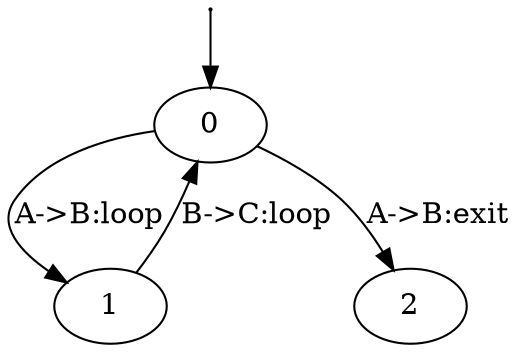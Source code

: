 digraph noWb2 {
    s0 [label="" height=0 width=0]
    s0 -> 0
    0 -> 1 [label="A->B:loop"]
    1 -> 0 [label="B->C:loop"]
    0 -> 2 [label="A->B:exit"]
}